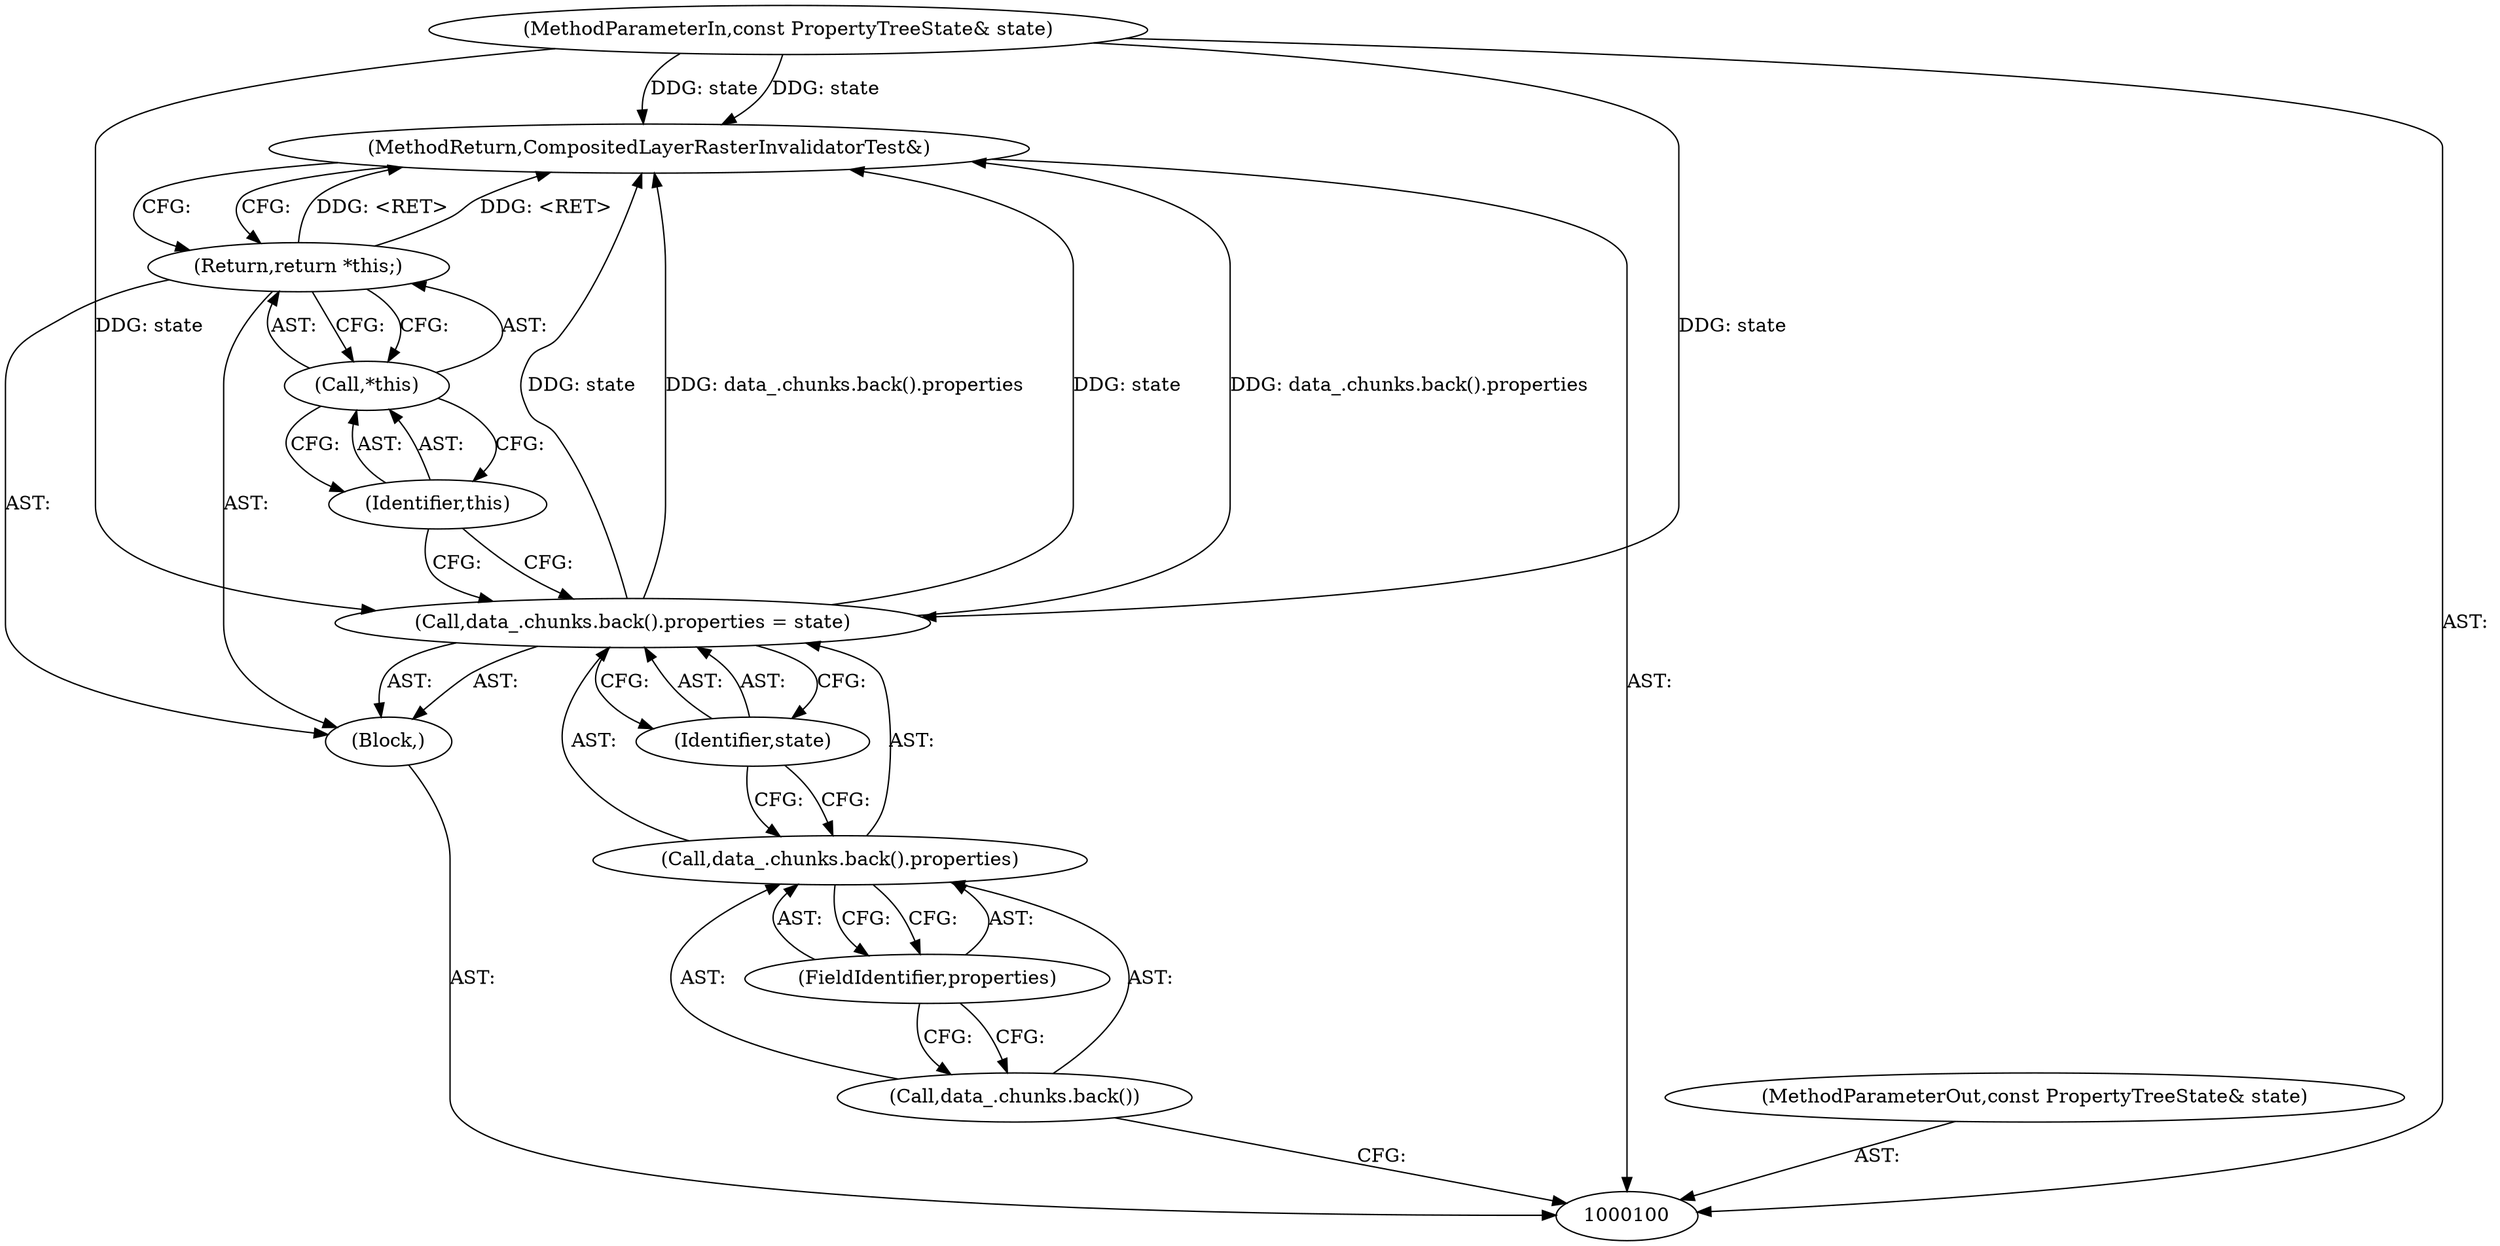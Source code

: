 digraph "0_Chrome_f911e11e7f6b5c0d6f5ee694a9871de6619889f7_20" {
"1000111" [label="(MethodReturn,CompositedLayerRasterInvalidatorTest&)"];
"1000102" [label="(Block,)"];
"1000101" [label="(MethodParameterIn,const PropertyTreeState& state)"];
"1000134" [label="(MethodParameterOut,const PropertyTreeState& state)"];
"1000106" [label="(FieldIdentifier,properties)"];
"1000107" [label="(Identifier,state)"];
"1000103" [label="(Call,data_.chunks.back().properties = state)"];
"1000104" [label="(Call,data_.chunks.back().properties)"];
"1000105" [label="(Call,data_.chunks.back())"];
"1000109" [label="(Call,*this)"];
"1000110" [label="(Identifier,this)"];
"1000108" [label="(Return,return *this;)"];
"1000111" -> "1000100"  [label="AST: "];
"1000111" -> "1000108"  [label="CFG: "];
"1000103" -> "1000111"  [label="DDG: state"];
"1000103" -> "1000111"  [label="DDG: data_.chunks.back().properties"];
"1000101" -> "1000111"  [label="DDG: state"];
"1000108" -> "1000111"  [label="DDG: <RET>"];
"1000102" -> "1000100"  [label="AST: "];
"1000103" -> "1000102"  [label="AST: "];
"1000108" -> "1000102"  [label="AST: "];
"1000101" -> "1000100"  [label="AST: "];
"1000101" -> "1000111"  [label="DDG: state"];
"1000101" -> "1000103"  [label="DDG: state"];
"1000134" -> "1000100"  [label="AST: "];
"1000106" -> "1000104"  [label="AST: "];
"1000106" -> "1000105"  [label="CFG: "];
"1000104" -> "1000106"  [label="CFG: "];
"1000107" -> "1000103"  [label="AST: "];
"1000107" -> "1000104"  [label="CFG: "];
"1000103" -> "1000107"  [label="CFG: "];
"1000103" -> "1000102"  [label="AST: "];
"1000103" -> "1000107"  [label="CFG: "];
"1000104" -> "1000103"  [label="AST: "];
"1000107" -> "1000103"  [label="AST: "];
"1000110" -> "1000103"  [label="CFG: "];
"1000103" -> "1000111"  [label="DDG: state"];
"1000103" -> "1000111"  [label="DDG: data_.chunks.back().properties"];
"1000101" -> "1000103"  [label="DDG: state"];
"1000104" -> "1000103"  [label="AST: "];
"1000104" -> "1000106"  [label="CFG: "];
"1000105" -> "1000104"  [label="AST: "];
"1000106" -> "1000104"  [label="AST: "];
"1000107" -> "1000104"  [label="CFG: "];
"1000105" -> "1000104"  [label="AST: "];
"1000105" -> "1000100"  [label="CFG: "];
"1000106" -> "1000105"  [label="CFG: "];
"1000109" -> "1000108"  [label="AST: "];
"1000109" -> "1000110"  [label="CFG: "];
"1000110" -> "1000109"  [label="AST: "];
"1000108" -> "1000109"  [label="CFG: "];
"1000110" -> "1000109"  [label="AST: "];
"1000110" -> "1000103"  [label="CFG: "];
"1000109" -> "1000110"  [label="CFG: "];
"1000108" -> "1000102"  [label="AST: "];
"1000108" -> "1000109"  [label="CFG: "];
"1000109" -> "1000108"  [label="AST: "];
"1000111" -> "1000108"  [label="CFG: "];
"1000108" -> "1000111"  [label="DDG: <RET>"];
}
